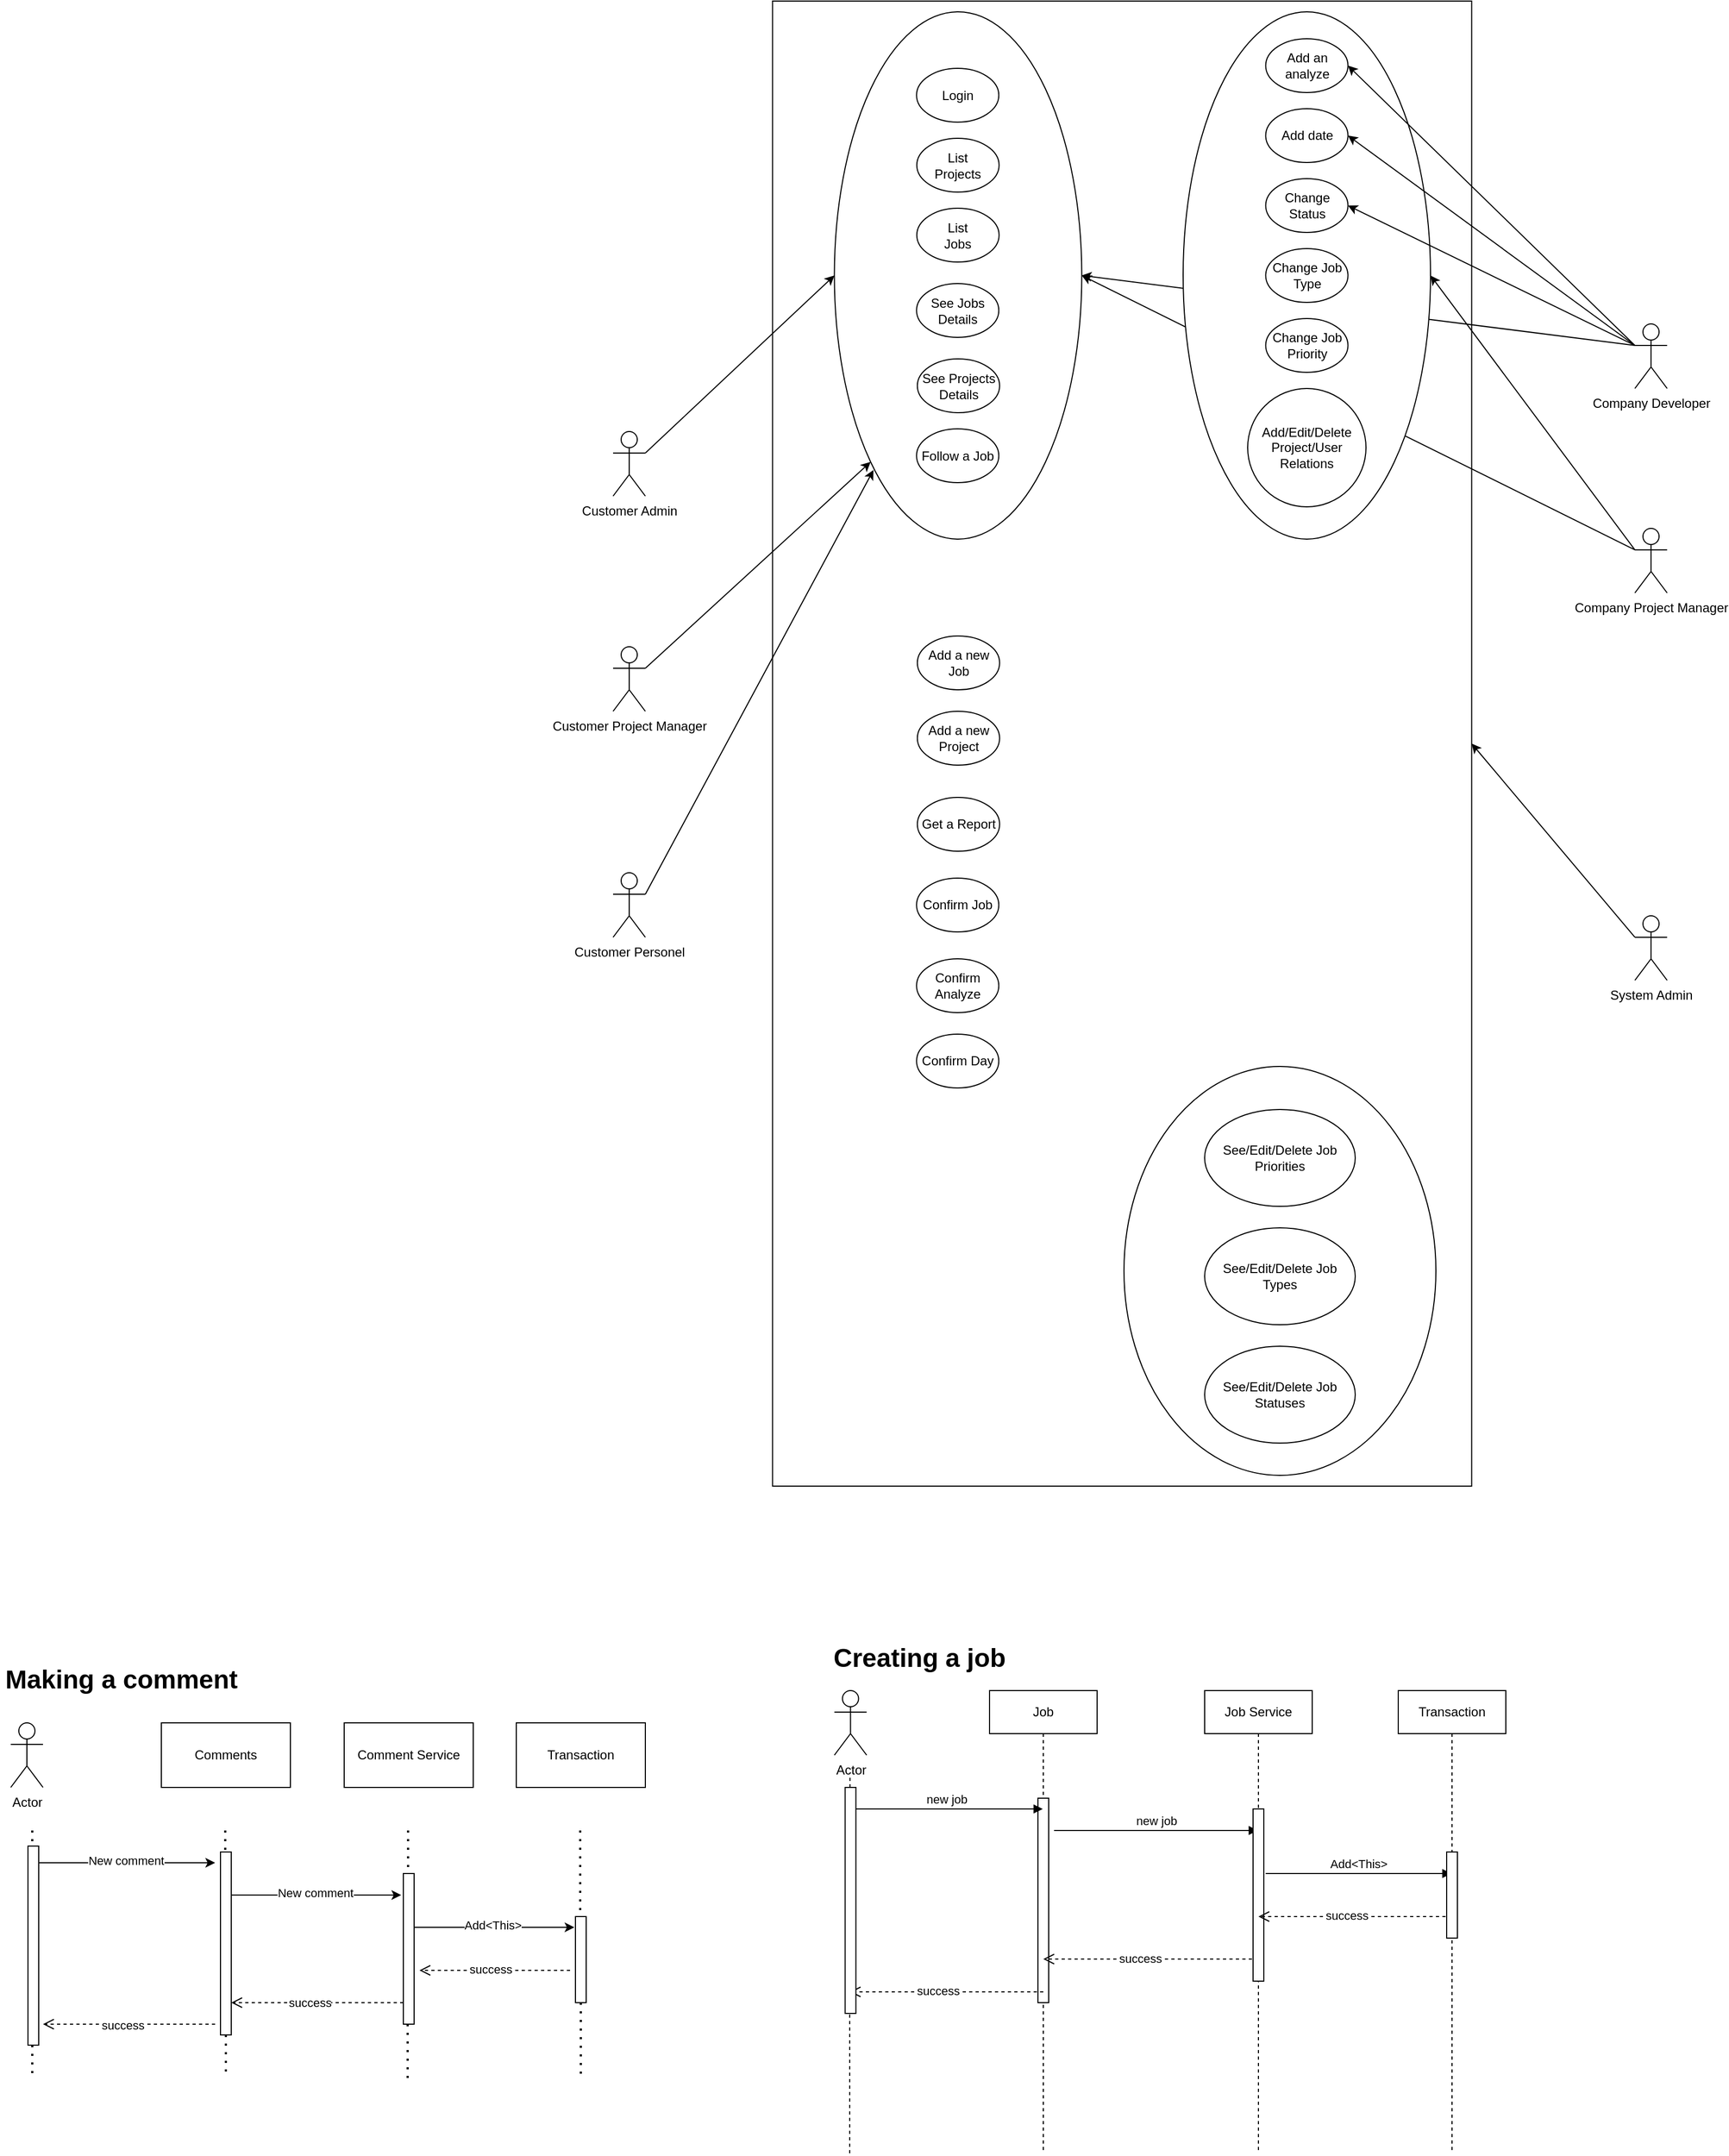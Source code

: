 <mxfile version="20.6.2" type="github">
  <diagram id="w45ohGnBDy_Xerp7tvFx" name="Sayfa -1">
    <mxGraphModel dx="2489" dy="874" grid="1" gridSize="10" guides="1" tooltips="1" connect="1" arrows="1" fold="1" page="1" pageScale="1" pageWidth="827" pageHeight="1169" math="0" shadow="0">
      <root>
        <mxCell id="0" />
        <mxCell id="1" parent="0" />
        <mxCell id="-uSJNEWJtSA9gPbqnGtd-9" value="" style="rounded=0;whiteSpace=wrap;html=1;" parent="1" vertex="1">
          <mxGeometry x="88.25" y="110" width="650" height="1380" as="geometry" />
        </mxCell>
        <mxCell id="Lnx99n3POOH0JyFM9fLy-15" value="" style="ellipse;whiteSpace=wrap;html=1;" parent="1" vertex="1">
          <mxGeometry x="415" y="1100" width="290" height="380" as="geometry" />
        </mxCell>
        <mxCell id="Lnx99n3POOH0JyFM9fLy-11" style="edgeStyle=none;rounded=0;orthogonalLoop=1;jettySize=auto;html=1;exitX=0;exitY=0.333;exitDx=0;exitDy=0;exitPerimeter=0;entryX=1;entryY=0.5;entryDx=0;entryDy=0;" parent="1" source="-uSJNEWJtSA9gPbqnGtd-5" target="Lnx99n3POOH0JyFM9fLy-6" edge="1">
          <mxGeometry relative="1" as="geometry" />
        </mxCell>
        <mxCell id="Lnx99n3POOH0JyFM9fLy-7" style="edgeStyle=none;rounded=0;orthogonalLoop=1;jettySize=auto;html=1;exitX=0;exitY=0.333;exitDx=0;exitDy=0;exitPerimeter=0;entryX=1;entryY=0.5;entryDx=0;entryDy=0;" parent="1" source="-uSJNEWJtSA9gPbqnGtd-4" target="Lnx99n3POOH0JyFM9fLy-6" edge="1">
          <mxGeometry relative="1" as="geometry" />
        </mxCell>
        <mxCell id="Lnx99n3POOH0JyFM9fLy-6" value="" style="ellipse;whiteSpace=wrap;html=1;" parent="1" vertex="1">
          <mxGeometry x="145.75" y="120" width="230" height="490" as="geometry" />
        </mxCell>
        <mxCell id="Lnx99n3POOH0JyFM9fLy-4" value="" style="ellipse;whiteSpace=wrap;html=1;" parent="1" vertex="1">
          <mxGeometry x="470" y="120" width="230" height="490" as="geometry" />
        </mxCell>
        <mxCell id="Lnx99n3POOH0JyFM9fLy-10" style="edgeStyle=none;rounded=0;orthogonalLoop=1;jettySize=auto;html=1;exitX=1;exitY=0.333;exitDx=0;exitDy=0;exitPerimeter=0;entryX=0.158;entryY=0.869;entryDx=0;entryDy=0;entryPerimeter=0;" parent="1" source="-uSJNEWJtSA9gPbqnGtd-1" target="Lnx99n3POOH0JyFM9fLy-6" edge="1">
          <mxGeometry relative="1" as="geometry" />
        </mxCell>
        <mxCell id="-uSJNEWJtSA9gPbqnGtd-1" value="Customer Personel" style="shape=umlActor;verticalLabelPosition=bottom;verticalAlign=top;html=1;outlineConnect=0;" parent="1" vertex="1">
          <mxGeometry x="-60" y="920" width="30" height="60" as="geometry" />
        </mxCell>
        <mxCell id="Lnx99n3POOH0JyFM9fLy-9" style="edgeStyle=none;rounded=0;orthogonalLoop=1;jettySize=auto;html=1;exitX=1;exitY=0.333;exitDx=0;exitDy=0;exitPerimeter=0;entryX=0;entryY=1;entryDx=0;entryDy=0;" parent="1" source="-uSJNEWJtSA9gPbqnGtd-2" target="Lnx99n3POOH0JyFM9fLy-6" edge="1">
          <mxGeometry relative="1" as="geometry" />
        </mxCell>
        <mxCell id="-uSJNEWJtSA9gPbqnGtd-2" value="Customer Project Manager" style="shape=umlActor;verticalLabelPosition=bottom;verticalAlign=top;html=1;outlineConnect=0;" parent="1" vertex="1">
          <mxGeometry x="-60" y="710" width="30" height="60" as="geometry" />
        </mxCell>
        <mxCell id="Lnx99n3POOH0JyFM9fLy-8" style="edgeStyle=none;rounded=0;orthogonalLoop=1;jettySize=auto;html=1;exitX=1;exitY=0.333;exitDx=0;exitDy=0;exitPerimeter=0;entryX=0;entryY=0.5;entryDx=0;entryDy=0;" parent="1" source="-uSJNEWJtSA9gPbqnGtd-3" target="Lnx99n3POOH0JyFM9fLy-6" edge="1">
          <mxGeometry relative="1" as="geometry" />
        </mxCell>
        <mxCell id="-uSJNEWJtSA9gPbqnGtd-3" value="Customer Admin" style="shape=umlActor;verticalLabelPosition=bottom;verticalAlign=top;html=1;outlineConnect=0;" parent="1" vertex="1">
          <mxGeometry x="-60" y="510" width="30" height="60" as="geometry" />
        </mxCell>
        <mxCell id="Lnx99n3POOH0JyFM9fLy-12" style="edgeStyle=none;rounded=0;orthogonalLoop=1;jettySize=auto;html=1;exitX=0;exitY=0.333;exitDx=0;exitDy=0;exitPerimeter=0;entryX=1;entryY=0.5;entryDx=0;entryDy=0;" parent="1" source="-uSJNEWJtSA9gPbqnGtd-4" target="-uSJNEWJtSA9gPbqnGtd-21" edge="1">
          <mxGeometry relative="1" as="geometry" />
        </mxCell>
        <mxCell id="Lnx99n3POOH0JyFM9fLy-13" style="edgeStyle=none;rounded=0;orthogonalLoop=1;jettySize=auto;html=1;exitX=0;exitY=0.333;exitDx=0;exitDy=0;exitPerimeter=0;entryX=1;entryY=0.5;entryDx=0;entryDy=0;" parent="1" source="-uSJNEWJtSA9gPbqnGtd-4" target="-uSJNEWJtSA9gPbqnGtd-20" edge="1">
          <mxGeometry relative="1" as="geometry" />
        </mxCell>
        <mxCell id="Lnx99n3POOH0JyFM9fLy-14" style="edgeStyle=none;rounded=0;orthogonalLoop=1;jettySize=auto;html=1;exitX=0;exitY=0.333;exitDx=0;exitDy=0;exitPerimeter=0;entryX=1;entryY=0.5;entryDx=0;entryDy=0;" parent="1" source="-uSJNEWJtSA9gPbqnGtd-4" target="-uSJNEWJtSA9gPbqnGtd-14" edge="1">
          <mxGeometry relative="1" as="geometry" />
        </mxCell>
        <mxCell id="-uSJNEWJtSA9gPbqnGtd-4" value="Company Developer" style="shape=umlActor;verticalLabelPosition=bottom;verticalAlign=top;html=1;outlineConnect=0;" parent="1" vertex="1">
          <mxGeometry x="890" y="410" width="30" height="60" as="geometry" />
        </mxCell>
        <mxCell id="Lnx99n3POOH0JyFM9fLy-5" style="edgeStyle=none;rounded=0;orthogonalLoop=1;jettySize=auto;html=1;exitX=0;exitY=0.333;exitDx=0;exitDy=0;exitPerimeter=0;entryX=1;entryY=0.5;entryDx=0;entryDy=0;" parent="1" source="-uSJNEWJtSA9gPbqnGtd-5" target="Lnx99n3POOH0JyFM9fLy-4" edge="1">
          <mxGeometry relative="1" as="geometry" />
        </mxCell>
        <mxCell id="-uSJNEWJtSA9gPbqnGtd-5" value="Company Project Manager" style="shape=umlActor;verticalLabelPosition=bottom;verticalAlign=top;html=1;outlineConnect=0;" parent="1" vertex="1">
          <mxGeometry x="890" y="600" width="30" height="60" as="geometry" />
        </mxCell>
        <mxCell id="Lnx99n3POOH0JyFM9fLy-3" style="edgeStyle=none;rounded=0;orthogonalLoop=1;jettySize=auto;html=1;exitX=0;exitY=0.333;exitDx=0;exitDy=0;exitPerimeter=0;entryX=1;entryY=0.5;entryDx=0;entryDy=0;" parent="1" source="-uSJNEWJtSA9gPbqnGtd-6" target="-uSJNEWJtSA9gPbqnGtd-9" edge="1">
          <mxGeometry relative="1" as="geometry" />
        </mxCell>
        <mxCell id="-uSJNEWJtSA9gPbqnGtd-6" value="System Admin" style="shape=umlActor;verticalLabelPosition=bottom;verticalAlign=top;html=1;outlineConnect=0;" parent="1" vertex="1">
          <mxGeometry x="890" y="960" width="30" height="60" as="geometry" />
        </mxCell>
        <mxCell id="-uSJNEWJtSA9gPbqnGtd-10" value="Login" style="ellipse;whiteSpace=wrap;html=1;" parent="1" vertex="1">
          <mxGeometry x="222.13" y="172.5" width="76.5" height="50" as="geometry" />
        </mxCell>
        <mxCell id="-uSJNEWJtSA9gPbqnGtd-11" value="List&lt;br&gt;Projects" style="ellipse;whiteSpace=wrap;html=1;" parent="1" vertex="1">
          <mxGeometry x="222.38" y="237.5" width="76.5" height="50" as="geometry" />
        </mxCell>
        <mxCell id="-uSJNEWJtSA9gPbqnGtd-12" value="List&lt;br&gt;Jobs" style="ellipse;whiteSpace=wrap;html=1;" parent="1" vertex="1">
          <mxGeometry x="222.38" y="302.5" width="76.5" height="50" as="geometry" />
        </mxCell>
        <mxCell id="-uSJNEWJtSA9gPbqnGtd-13" value="Add a new Project" style="ellipse;whiteSpace=wrap;html=1;" parent="1" vertex="1">
          <mxGeometry x="222.88" y="770" width="76.5" height="50" as="geometry" />
        </mxCell>
        <mxCell id="-uSJNEWJtSA9gPbqnGtd-14" value="Add an analyze" style="ellipse;whiteSpace=wrap;html=1;" parent="1" vertex="1">
          <mxGeometry x="546.75" y="145" width="76.5" height="50" as="geometry" />
        </mxCell>
        <mxCell id="-uSJNEWJtSA9gPbqnGtd-16" value="See Jobs Details" style="ellipse;whiteSpace=wrap;html=1;" parent="1" vertex="1">
          <mxGeometry x="222.13" y="372.5" width="76.5" height="50" as="geometry" />
        </mxCell>
        <mxCell id="-uSJNEWJtSA9gPbqnGtd-17" value="Confirm Job" style="ellipse;whiteSpace=wrap;html=1;" parent="1" vertex="1">
          <mxGeometry x="222.13" y="925" width="76.5" height="50" as="geometry" />
        </mxCell>
        <mxCell id="-uSJNEWJtSA9gPbqnGtd-18" value="Confirm Analyze" style="ellipse;whiteSpace=wrap;html=1;" parent="1" vertex="1">
          <mxGeometry x="222.13" y="1000" width="76.5" height="50" as="geometry" />
        </mxCell>
        <mxCell id="-uSJNEWJtSA9gPbqnGtd-19" value="Confirm Day" style="ellipse;whiteSpace=wrap;html=1;" parent="1" vertex="1">
          <mxGeometry x="222.13" y="1070" width="76.5" height="50" as="geometry" />
        </mxCell>
        <mxCell id="-uSJNEWJtSA9gPbqnGtd-20" value="Add date" style="ellipse;whiteSpace=wrap;html=1;" parent="1" vertex="1">
          <mxGeometry x="546.75" y="210" width="76.5" height="50" as="geometry" />
        </mxCell>
        <mxCell id="-uSJNEWJtSA9gPbqnGtd-21" value="Change Status" style="ellipse;whiteSpace=wrap;html=1;" parent="1" vertex="1">
          <mxGeometry x="546.75" y="275" width="76.5" height="50" as="geometry" />
        </mxCell>
        <mxCell id="-uSJNEWJtSA9gPbqnGtd-22" value="Change Job Type" style="ellipse;whiteSpace=wrap;html=1;" parent="1" vertex="1">
          <mxGeometry x="546.75" y="340" width="76.5" height="50" as="geometry" />
        </mxCell>
        <mxCell id="-uSJNEWJtSA9gPbqnGtd-23" value="See Projects Details" style="ellipse;whiteSpace=wrap;html=1;" parent="1" vertex="1">
          <mxGeometry x="222.88" y="442.5" width="76.5" height="50" as="geometry" />
        </mxCell>
        <mxCell id="-uSJNEWJtSA9gPbqnGtd-24" value="Get a Report" style="ellipse;whiteSpace=wrap;html=1;" parent="1" vertex="1">
          <mxGeometry x="222.88" y="850" width="76.5" height="50" as="geometry" />
        </mxCell>
        <mxCell id="-uSJNEWJtSA9gPbqnGtd-25" value="Change Job Priority" style="ellipse;whiteSpace=wrap;html=1;" parent="1" vertex="1">
          <mxGeometry x="546.75" y="405" width="76.5" height="50" as="geometry" />
        </mxCell>
        <mxCell id="-uSJNEWJtSA9gPbqnGtd-26" value="Follow a Job" style="ellipse;whiteSpace=wrap;html=1;" parent="1" vertex="1">
          <mxGeometry x="222.13" y="507.5" width="76.5" height="50" as="geometry" />
        </mxCell>
        <mxCell id="-uSJNEWJtSA9gPbqnGtd-65" value="Add a new Job" style="ellipse;whiteSpace=wrap;html=1;" parent="1" vertex="1">
          <mxGeometry x="222.88" y="700" width="76.5" height="50" as="geometry" />
        </mxCell>
        <mxCell id="-uSJNEWJtSA9gPbqnGtd-94" value="See/Edit/Delete Job Priorities" style="ellipse;whiteSpace=wrap;html=1;" parent="1" vertex="1">
          <mxGeometry x="490" y="1140" width="140" height="90" as="geometry" />
        </mxCell>
        <mxCell id="-uSJNEWJtSA9gPbqnGtd-95" value="See/Edit/Delete Job Types" style="ellipse;whiteSpace=wrap;html=1;" parent="1" vertex="1">
          <mxGeometry x="490" y="1250" width="140" height="90" as="geometry" />
        </mxCell>
        <mxCell id="-uSJNEWJtSA9gPbqnGtd-96" value="See/Edit/Delete Job Statuses" style="ellipse;whiteSpace=wrap;html=1;" parent="1" vertex="1">
          <mxGeometry x="490" y="1360" width="140" height="90" as="geometry" />
        </mxCell>
        <mxCell id="-uSJNEWJtSA9gPbqnGtd-97" value="Add/Edit/Delete Project/User Relations" style="ellipse;whiteSpace=wrap;html=1;" parent="1" vertex="1">
          <mxGeometry x="530" y="470" width="110" height="110" as="geometry" />
        </mxCell>
        <mxCell id="CAaWFLAtYZoqQ0CIBGkB-1" value="Actor" style="shape=umlActor;verticalLabelPosition=bottom;verticalAlign=top;html=1;outlineConnect=0;" vertex="1" parent="1">
          <mxGeometry x="-620" y="1710" width="30" height="60" as="geometry" />
        </mxCell>
        <mxCell id="CAaWFLAtYZoqQ0CIBGkB-2" value="" style="endArrow=none;dashed=1;html=1;dashPattern=1 3;strokeWidth=2;rounded=0;startArrow=none;" edge="1" parent="1" source="CAaWFLAtYZoqQ0CIBGkB-45">
          <mxGeometry width="50" height="50" relative="1" as="geometry">
            <mxPoint x="-600" y="1810" as="sourcePoint" />
            <mxPoint x="-600" y="2040" as="targetPoint" />
          </mxGeometry>
        </mxCell>
        <mxCell id="CAaWFLAtYZoqQ0CIBGkB-3" value="Comments" style="rounded=0;whiteSpace=wrap;html=1;" vertex="1" parent="1">
          <mxGeometry x="-480" y="1710" width="120" height="60" as="geometry" />
        </mxCell>
        <mxCell id="CAaWFLAtYZoqQ0CIBGkB-4" value="Comment Service" style="rounded=0;whiteSpace=wrap;html=1;" vertex="1" parent="1">
          <mxGeometry x="-310" y="1710" width="120" height="60" as="geometry" />
        </mxCell>
        <mxCell id="CAaWFLAtYZoqQ0CIBGkB-5" value="Transaction" style="rounded=0;whiteSpace=wrap;html=1;" vertex="1" parent="1">
          <mxGeometry x="-150" y="1710" width="120" height="60" as="geometry" />
        </mxCell>
        <mxCell id="CAaWFLAtYZoqQ0CIBGkB-6" value="" style="endArrow=none;dashed=1;html=1;dashPattern=1 3;strokeWidth=2;rounded=0;startArrow=none;" edge="1" parent="1" source="CAaWFLAtYZoqQ0CIBGkB-22">
          <mxGeometry width="50" height="50" relative="1" as="geometry">
            <mxPoint x="-420.59" y="1810" as="sourcePoint" />
            <mxPoint x="-420" y="2040" as="targetPoint" />
          </mxGeometry>
        </mxCell>
        <mxCell id="CAaWFLAtYZoqQ0CIBGkB-7" value="" style="endArrow=none;dashed=1;html=1;dashPattern=1 3;strokeWidth=2;rounded=0;startArrow=none;" edge="1" parent="1" source="CAaWFLAtYZoqQ0CIBGkB-20">
          <mxGeometry width="50" height="50" relative="1" as="geometry">
            <mxPoint x="-250.59" y="1810" as="sourcePoint" />
            <mxPoint x="-251" y="2040" as="targetPoint" />
          </mxGeometry>
        </mxCell>
        <mxCell id="CAaWFLAtYZoqQ0CIBGkB-8" value="" style="endArrow=none;dashed=1;html=1;dashPattern=1 3;strokeWidth=2;rounded=0;startArrow=none;" edge="1" parent="1" source="CAaWFLAtYZoqQ0CIBGkB-18">
          <mxGeometry width="50" height="50" relative="1" as="geometry">
            <mxPoint x="-90.59" y="1810" as="sourcePoint" />
            <mxPoint x="-90" y="2040" as="targetPoint" />
          </mxGeometry>
        </mxCell>
        <mxCell id="CAaWFLAtYZoqQ0CIBGkB-9" value="" style="endArrow=classic;html=1;rounded=0;" edge="1" parent="1">
          <mxGeometry width="50" height="50" relative="1" as="geometry">
            <mxPoint x="-600" y="1840" as="sourcePoint" />
            <mxPoint x="-430" y="1840" as="targetPoint" />
          </mxGeometry>
        </mxCell>
        <mxCell id="CAaWFLAtYZoqQ0CIBGkB-10" value="New comment" style="edgeLabel;html=1;align=center;verticalAlign=middle;resizable=0;points=[];" vertex="1" connectable="0" parent="CAaWFLAtYZoqQ0CIBGkB-9">
          <mxGeometry x="0.269" y="3" relative="1" as="geometry">
            <mxPoint x="-21" y="1" as="offset" />
          </mxGeometry>
        </mxCell>
        <mxCell id="CAaWFLAtYZoqQ0CIBGkB-11" value="" style="endArrow=classic;html=1;rounded=0;" edge="1" parent="1">
          <mxGeometry width="50" height="50" relative="1" as="geometry">
            <mxPoint x="-420" y="1870" as="sourcePoint" />
            <mxPoint x="-257" y="1870" as="targetPoint" />
          </mxGeometry>
        </mxCell>
        <mxCell id="CAaWFLAtYZoqQ0CIBGkB-12" value="New comment" style="edgeLabel;html=1;align=center;verticalAlign=middle;resizable=0;points=[];" vertex="1" connectable="0" parent="CAaWFLAtYZoqQ0CIBGkB-11">
          <mxGeometry x="0.269" y="3" relative="1" as="geometry">
            <mxPoint x="-21" y="1" as="offset" />
          </mxGeometry>
        </mxCell>
        <mxCell id="CAaWFLAtYZoqQ0CIBGkB-13" value="" style="endArrow=classic;html=1;rounded=0;" edge="1" parent="1">
          <mxGeometry width="50" height="50" relative="1" as="geometry">
            <mxPoint x="-246" y="1900" as="sourcePoint" />
            <mxPoint x="-96" y="1900" as="targetPoint" />
          </mxGeometry>
        </mxCell>
        <mxCell id="CAaWFLAtYZoqQ0CIBGkB-14" value="Add&amp;lt;This&amp;gt;" style="edgeLabel;html=1;align=center;verticalAlign=middle;resizable=0;points=[];" vertex="1" connectable="0" parent="CAaWFLAtYZoqQ0CIBGkB-13">
          <mxGeometry x="0.269" y="3" relative="1" as="geometry">
            <mxPoint x="-21" y="1" as="offset" />
          </mxGeometry>
        </mxCell>
        <mxCell id="CAaWFLAtYZoqQ0CIBGkB-15" value="" style="html=1;verticalAlign=bottom;endArrow=open;dashed=1;endSize=8;rounded=0;" edge="1" parent="1">
          <mxGeometry relative="1" as="geometry">
            <mxPoint x="-100" y="1940" as="sourcePoint" />
            <mxPoint x="-240" y="1940" as="targetPoint" />
          </mxGeometry>
        </mxCell>
        <mxCell id="CAaWFLAtYZoqQ0CIBGkB-32" value="success" style="edgeLabel;html=1;align=center;verticalAlign=middle;resizable=0;points=[];" vertex="1" connectable="0" parent="CAaWFLAtYZoqQ0CIBGkB-15">
          <mxGeometry x="0.214" y="2" relative="1" as="geometry">
            <mxPoint x="11" y="-3" as="offset" />
          </mxGeometry>
        </mxCell>
        <mxCell id="CAaWFLAtYZoqQ0CIBGkB-16" value="" style="html=1;verticalAlign=bottom;endArrow=open;dashed=1;endSize=8;rounded=0;" edge="1" parent="1">
          <mxGeometry relative="1" as="geometry">
            <mxPoint x="-255" y="1970" as="sourcePoint" />
            <mxPoint x="-415" y="1970" as="targetPoint" />
          </mxGeometry>
        </mxCell>
        <mxCell id="CAaWFLAtYZoqQ0CIBGkB-33" value="success" style="edgeLabel;html=1;align=center;verticalAlign=middle;resizable=0;points=[];" vertex="1" connectable="0" parent="CAaWFLAtYZoqQ0CIBGkB-16">
          <mxGeometry x="0.212" y="3" relative="1" as="geometry">
            <mxPoint x="10" y="-3" as="offset" />
          </mxGeometry>
        </mxCell>
        <mxCell id="CAaWFLAtYZoqQ0CIBGkB-17" value="" style="html=1;verticalAlign=bottom;endArrow=open;dashed=1;endSize=8;rounded=0;" edge="1" parent="1">
          <mxGeometry relative="1" as="geometry">
            <mxPoint x="-430" y="1990" as="sourcePoint" />
            <mxPoint x="-590" y="1990" as="targetPoint" />
          </mxGeometry>
        </mxCell>
        <mxCell id="CAaWFLAtYZoqQ0CIBGkB-34" value="success" style="edgeLabel;html=1;align=center;verticalAlign=middle;resizable=0;points=[];" vertex="1" connectable="0" parent="CAaWFLAtYZoqQ0CIBGkB-17">
          <mxGeometry x="0.263" y="-1" relative="1" as="geometry">
            <mxPoint x="15" y="2" as="offset" />
          </mxGeometry>
        </mxCell>
        <mxCell id="CAaWFLAtYZoqQ0CIBGkB-18" value="" style="html=1;points=[];perimeter=orthogonalPerimeter;" vertex="1" parent="1">
          <mxGeometry x="-95" y="1890" width="10" height="80" as="geometry" />
        </mxCell>
        <mxCell id="CAaWFLAtYZoqQ0CIBGkB-19" value="" style="endArrow=none;dashed=1;html=1;dashPattern=1 3;strokeWidth=2;rounded=0;" edge="1" parent="1" target="CAaWFLAtYZoqQ0CIBGkB-18">
          <mxGeometry width="50" height="50" relative="1" as="geometry">
            <mxPoint x="-90.59" y="1810" as="sourcePoint" />
            <mxPoint x="-90.59" y="2390" as="targetPoint" />
          </mxGeometry>
        </mxCell>
        <mxCell id="CAaWFLAtYZoqQ0CIBGkB-20" value="" style="html=1;points=[];perimeter=orthogonalPerimeter;" vertex="1" parent="1">
          <mxGeometry x="-255" y="1850" width="10" height="140" as="geometry" />
        </mxCell>
        <mxCell id="CAaWFLAtYZoqQ0CIBGkB-21" value="" style="endArrow=none;dashed=1;html=1;dashPattern=1 3;strokeWidth=2;rounded=0;" edge="1" parent="1" target="CAaWFLAtYZoqQ0CIBGkB-20">
          <mxGeometry width="50" height="50" relative="1" as="geometry">
            <mxPoint x="-250.59" y="1810" as="sourcePoint" />
            <mxPoint x="-250.59" y="2390" as="targetPoint" />
          </mxGeometry>
        </mxCell>
        <mxCell id="CAaWFLAtYZoqQ0CIBGkB-22" value="" style="html=1;points=[];perimeter=orthogonalPerimeter;" vertex="1" parent="1">
          <mxGeometry x="-425" y="1830" width="10" height="170" as="geometry" />
        </mxCell>
        <mxCell id="CAaWFLAtYZoqQ0CIBGkB-23" value="" style="endArrow=none;dashed=1;html=1;dashPattern=1 3;strokeWidth=2;rounded=0;" edge="1" parent="1" target="CAaWFLAtYZoqQ0CIBGkB-22">
          <mxGeometry width="50" height="50" relative="1" as="geometry">
            <mxPoint x="-420.59" y="1810" as="sourcePoint" />
            <mxPoint x="-420.59" y="2390" as="targetPoint" />
          </mxGeometry>
        </mxCell>
        <mxCell id="CAaWFLAtYZoqQ0CIBGkB-25" value="&lt;h1&gt;Making a comment&lt;/h1&gt;" style="text;html=1;strokeColor=none;fillColor=none;spacing=5;spacingTop=-20;whiteSpace=wrap;overflow=hidden;rounded=0;" vertex="1" parent="1">
          <mxGeometry x="-630" y="1650" width="240" height="40" as="geometry" />
        </mxCell>
        <mxCell id="CAaWFLAtYZoqQ0CIBGkB-26" value="Actor" style="shape=umlActor;verticalLabelPosition=bottom;verticalAlign=top;html=1;" vertex="1" parent="1">
          <mxGeometry x="145.75" y="1680" width="30" height="60" as="geometry" />
        </mxCell>
        <mxCell id="CAaWFLAtYZoqQ0CIBGkB-27" value="Job" style="shape=umlLifeline;perimeter=lifelinePerimeter;whiteSpace=wrap;html=1;container=1;collapsible=0;recursiveResize=0;outlineConnect=0;" vertex="1" parent="1">
          <mxGeometry x="290" y="1680" width="100" height="430" as="geometry" />
        </mxCell>
        <mxCell id="CAaWFLAtYZoqQ0CIBGkB-37" value="new job" style="html=1;verticalAlign=bottom;endArrow=block;rounded=0;" edge="1" parent="CAaWFLAtYZoqQ0CIBGkB-27" target="CAaWFLAtYZoqQ0CIBGkB-28">
          <mxGeometry width="80" relative="1" as="geometry">
            <mxPoint x="60" y="130" as="sourcePoint" />
            <mxPoint x="140" y="130" as="targetPoint" />
          </mxGeometry>
        </mxCell>
        <mxCell id="CAaWFLAtYZoqQ0CIBGkB-50" value="" style="html=1;points=[];perimeter=orthogonalPerimeter;" vertex="1" parent="CAaWFLAtYZoqQ0CIBGkB-27">
          <mxGeometry x="45" y="100" width="10" height="190" as="geometry" />
        </mxCell>
        <mxCell id="CAaWFLAtYZoqQ0CIBGkB-28" value="Job Service" style="shape=umlLifeline;perimeter=lifelinePerimeter;whiteSpace=wrap;html=1;container=1;collapsible=0;recursiveResize=0;outlineConnect=0;" vertex="1" parent="1">
          <mxGeometry x="490" y="1680" width="100" height="430" as="geometry" />
        </mxCell>
        <mxCell id="CAaWFLAtYZoqQ0CIBGkB-38" value="Add&amp;lt;This&amp;gt;" style="html=1;verticalAlign=bottom;endArrow=block;rounded=0;" edge="1" parent="CAaWFLAtYZoqQ0CIBGkB-28" target="CAaWFLAtYZoqQ0CIBGkB-29">
          <mxGeometry width="80" relative="1" as="geometry">
            <mxPoint x="56.75" y="170" as="sourcePoint" />
            <mxPoint x="136.75" y="170" as="targetPoint" />
          </mxGeometry>
        </mxCell>
        <mxCell id="CAaWFLAtYZoqQ0CIBGkB-41" value="" style="html=1;verticalAlign=bottom;endArrow=open;dashed=1;endSize=8;rounded=0;" edge="1" parent="CAaWFLAtYZoqQ0CIBGkB-28" target="CAaWFLAtYZoqQ0CIBGkB-27">
          <mxGeometry relative="1" as="geometry">
            <mxPoint x="50" y="249.5" as="sourcePoint" />
            <mxPoint x="-90" y="249.5" as="targetPoint" />
          </mxGeometry>
        </mxCell>
        <mxCell id="CAaWFLAtYZoqQ0CIBGkB-42" value="success" style="edgeLabel;html=1;align=center;verticalAlign=middle;resizable=0;points=[];" vertex="1" connectable="0" parent="CAaWFLAtYZoqQ0CIBGkB-41">
          <mxGeometry x="0.214" y="2" relative="1" as="geometry">
            <mxPoint x="11" y="-3" as="offset" />
          </mxGeometry>
        </mxCell>
        <mxCell id="CAaWFLAtYZoqQ0CIBGkB-51" value="" style="html=1;points=[];perimeter=orthogonalPerimeter;" vertex="1" parent="CAaWFLAtYZoqQ0CIBGkB-28">
          <mxGeometry x="45" y="110" width="10" height="160" as="geometry" />
        </mxCell>
        <mxCell id="CAaWFLAtYZoqQ0CIBGkB-29" value="Transaction" style="shape=umlLifeline;perimeter=lifelinePerimeter;whiteSpace=wrap;html=1;container=1;collapsible=0;recursiveResize=0;outlineConnect=0;" vertex="1" parent="1">
          <mxGeometry x="670" y="1680" width="100" height="430" as="geometry" />
        </mxCell>
        <mxCell id="CAaWFLAtYZoqQ0CIBGkB-39" value="" style="html=1;verticalAlign=bottom;endArrow=open;dashed=1;endSize=8;rounded=0;" edge="1" parent="CAaWFLAtYZoqQ0CIBGkB-29" target="CAaWFLAtYZoqQ0CIBGkB-28">
          <mxGeometry relative="1" as="geometry">
            <mxPoint x="50" y="210" as="sourcePoint" />
            <mxPoint x="-90" y="210" as="targetPoint" />
          </mxGeometry>
        </mxCell>
        <mxCell id="CAaWFLAtYZoqQ0CIBGkB-40" value="success" style="edgeLabel;html=1;align=center;verticalAlign=middle;resizable=0;points=[];" vertex="1" connectable="0" parent="CAaWFLAtYZoqQ0CIBGkB-39">
          <mxGeometry x="0.214" y="2" relative="1" as="geometry">
            <mxPoint x="11" y="-3" as="offset" />
          </mxGeometry>
        </mxCell>
        <mxCell id="CAaWFLAtYZoqQ0CIBGkB-52" value="" style="html=1;points=[];perimeter=orthogonalPerimeter;" vertex="1" parent="CAaWFLAtYZoqQ0CIBGkB-29">
          <mxGeometry x="45" y="150" width="10" height="80" as="geometry" />
        </mxCell>
        <mxCell id="CAaWFLAtYZoqQ0CIBGkB-31" value="" style="endArrow=none;dashed=1;html=1;rounded=0;startArrow=none;" edge="1" parent="1" source="CAaWFLAtYZoqQ0CIBGkB-48">
          <mxGeometry width="50" height="50" relative="1" as="geometry">
            <mxPoint x="160" y="2110" as="sourcePoint" />
            <mxPoint x="160.25" y="1760" as="targetPoint" />
          </mxGeometry>
        </mxCell>
        <mxCell id="CAaWFLAtYZoqQ0CIBGkB-35" value="new job" style="html=1;verticalAlign=bottom;endArrow=block;rounded=0;" edge="1" parent="1" target="CAaWFLAtYZoqQ0CIBGkB-27">
          <mxGeometry width="80" relative="1" as="geometry">
            <mxPoint x="160" y="1790" as="sourcePoint" />
            <mxPoint x="240" y="1790" as="targetPoint" />
          </mxGeometry>
        </mxCell>
        <mxCell id="CAaWFLAtYZoqQ0CIBGkB-43" value="" style="html=1;verticalAlign=bottom;endArrow=open;dashed=1;endSize=8;rounded=0;" edge="1" parent="1">
          <mxGeometry relative="1" as="geometry">
            <mxPoint x="340" y="1960" as="sourcePoint" />
            <mxPoint x="160" y="1960" as="targetPoint" />
          </mxGeometry>
        </mxCell>
        <mxCell id="CAaWFLAtYZoqQ0CIBGkB-44" value="success" style="edgeLabel;html=1;align=center;verticalAlign=middle;resizable=0;points=[];" vertex="1" connectable="0" parent="CAaWFLAtYZoqQ0CIBGkB-43">
          <mxGeometry x="0.214" y="2" relative="1" as="geometry">
            <mxPoint x="11" y="-3" as="offset" />
          </mxGeometry>
        </mxCell>
        <mxCell id="CAaWFLAtYZoqQ0CIBGkB-45" value="" style="html=1;points=[];perimeter=orthogonalPerimeter;" vertex="1" parent="1">
          <mxGeometry x="-604" y="1824.5" width="10" height="185" as="geometry" />
        </mxCell>
        <mxCell id="CAaWFLAtYZoqQ0CIBGkB-46" value="" style="endArrow=none;dashed=1;html=1;dashPattern=1 3;strokeWidth=2;rounded=0;" edge="1" parent="1" target="CAaWFLAtYZoqQ0CIBGkB-45">
          <mxGeometry width="50" height="50" relative="1" as="geometry">
            <mxPoint x="-600" y="1810" as="sourcePoint" />
            <mxPoint x="-600" y="2040" as="targetPoint" />
          </mxGeometry>
        </mxCell>
        <mxCell id="CAaWFLAtYZoqQ0CIBGkB-47" value="&lt;h1&gt;Creating a job&lt;/h1&gt;" style="text;html=1;strokeColor=none;fillColor=none;spacing=5;spacingTop=-20;whiteSpace=wrap;overflow=hidden;rounded=0;" vertex="1" parent="1">
          <mxGeometry x="140.38" y="1630" width="240" height="40" as="geometry" />
        </mxCell>
        <mxCell id="CAaWFLAtYZoqQ0CIBGkB-48" value="" style="html=1;points=[];perimeter=orthogonalPerimeter;" vertex="1" parent="1">
          <mxGeometry x="155.75" y="1770" width="10" height="210" as="geometry" />
        </mxCell>
        <mxCell id="CAaWFLAtYZoqQ0CIBGkB-49" value="" style="endArrow=none;dashed=1;html=1;rounded=0;" edge="1" parent="1" target="CAaWFLAtYZoqQ0CIBGkB-48">
          <mxGeometry width="50" height="50" relative="1" as="geometry">
            <mxPoint x="160" y="2110" as="sourcePoint" />
            <mxPoint x="160.25" y="1760" as="targetPoint" />
          </mxGeometry>
        </mxCell>
      </root>
    </mxGraphModel>
  </diagram>
</mxfile>
